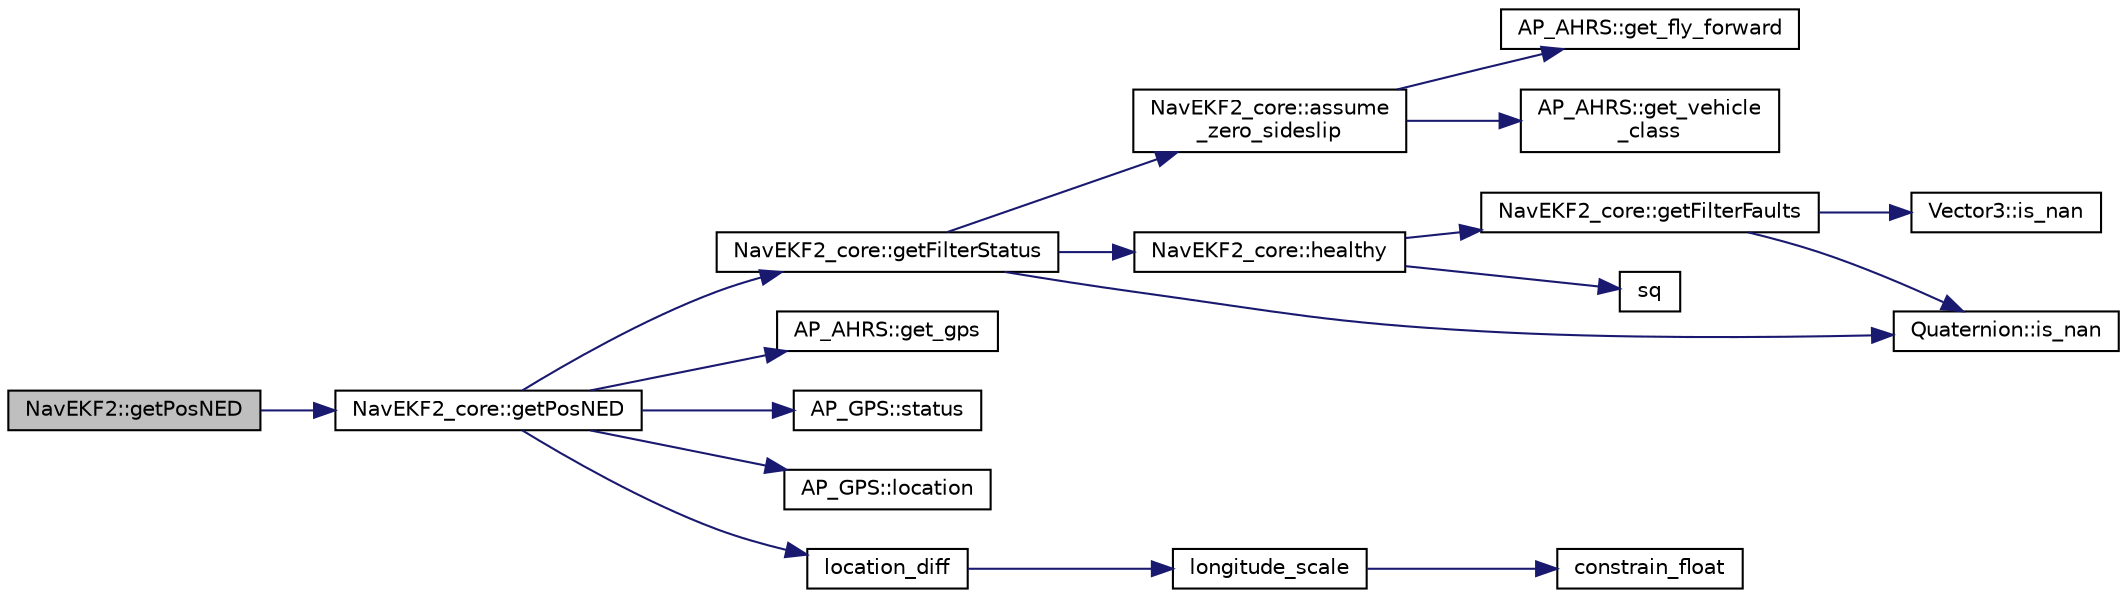 digraph "NavEKF2::getPosNED"
{
 // INTERACTIVE_SVG=YES
  edge [fontname="Helvetica",fontsize="10",labelfontname="Helvetica",labelfontsize="10"];
  node [fontname="Helvetica",fontsize="10",shape=record];
  rankdir="LR";
  Node1 [label="NavEKF2::getPosNED",height=0.2,width=0.4,color="black", fillcolor="grey75", style="filled", fontcolor="black"];
  Node1 -> Node2 [color="midnightblue",fontsize="10",style="solid",fontname="Helvetica"];
  Node2 [label="NavEKF2_core::getPosNED",height=0.2,width=0.4,color="black", fillcolor="white", style="filled",URL="$classNavEKF2__core.html#a75c69eecb8e29eb0d7e4f82d162d558d"];
  Node2 -> Node3 [color="midnightblue",fontsize="10",style="solid",fontname="Helvetica"];
  Node3 [label="NavEKF2_core::getFilterStatus",height=0.2,width=0.4,color="black", fillcolor="white", style="filled",URL="$classNavEKF2__core.html#ad4f2ea16a720f6c68299e37ccfb95b3b"];
  Node3 -> Node4 [color="midnightblue",fontsize="10",style="solid",fontname="Helvetica"];
  Node4 [label="NavEKF2_core::assume\l_zero_sideslip",height=0.2,width=0.4,color="black", fillcolor="white", style="filled",URL="$classNavEKF2__core.html#a993eaf726b21e866fe2ae2f9e44c54e1"];
  Node4 -> Node5 [color="midnightblue",fontsize="10",style="solid",fontname="Helvetica"];
  Node5 [label="AP_AHRS::get_fly_forward",height=0.2,width=0.4,color="black", fillcolor="white", style="filled",URL="$classAP__AHRS.html#a6120b45de751ab784fdfdd04f437b44e"];
  Node4 -> Node6 [color="midnightblue",fontsize="10",style="solid",fontname="Helvetica"];
  Node6 [label="AP_AHRS::get_vehicle\l_class",height=0.2,width=0.4,color="black", fillcolor="white", style="filled",URL="$classAP__AHRS.html#a91a73986f61cc338a22047e34230cbb2"];
  Node3 -> Node7 [color="midnightblue",fontsize="10",style="solid",fontname="Helvetica"];
  Node7 [label="NavEKF2_core::healthy",height=0.2,width=0.4,color="black", fillcolor="white", style="filled",URL="$classNavEKF2__core.html#a8d067b6e795bb3781dbed07d35bf21cc"];
  Node7 -> Node8 [color="midnightblue",fontsize="10",style="solid",fontname="Helvetica"];
  Node8 [label="NavEKF2_core::getFilterFaults",height=0.2,width=0.4,color="black", fillcolor="white", style="filled",URL="$classNavEKF2__core.html#a88ad16f91da0f6e7125c799c8da17214"];
  Node8 -> Node9 [color="midnightblue",fontsize="10",style="solid",fontname="Helvetica"];
  Node9 [label="Quaternion::is_nan",height=0.2,width=0.4,color="black", fillcolor="white", style="filled",URL="$classQuaternion.html#aa3036ce97bb5a7394a2d65edecd8f1ab"];
  Node8 -> Node10 [color="midnightblue",fontsize="10",style="solid",fontname="Helvetica"];
  Node10 [label="Vector3::is_nan",height=0.2,width=0.4,color="black", fillcolor="white", style="filled",URL="$classVector3.html#a076ee3d40e645623b54650cca5ae6df7"];
  Node7 -> Node11 [color="midnightblue",fontsize="10",style="solid",fontname="Helvetica"];
  Node11 [label="sq",height=0.2,width=0.4,color="black", fillcolor="white", style="filled",URL="$AP__Math_8h.html#a00f57739f8671cb41eae08a51b7cbf7c"];
  Node3 -> Node9 [color="midnightblue",fontsize="10",style="solid",fontname="Helvetica"];
  Node2 -> Node12 [color="midnightblue",fontsize="10",style="solid",fontname="Helvetica"];
  Node12 [label="AP_AHRS::get_gps",height=0.2,width=0.4,color="black", fillcolor="white", style="filled",URL="$classAP__AHRS.html#a3316284b2bf12b8db1b4a39539799efc"];
  Node2 -> Node13 [color="midnightblue",fontsize="10",style="solid",fontname="Helvetica"];
  Node13 [label="AP_GPS::status",height=0.2,width=0.4,color="black", fillcolor="white", style="filled",URL="$classAP__GPS.html#a9093c8cf1d5a78ccd8677229bb314d37",tooltip="Query GPS status. "];
  Node2 -> Node14 [color="midnightblue",fontsize="10",style="solid",fontname="Helvetica"];
  Node14 [label="AP_GPS::location",height=0.2,width=0.4,color="black", fillcolor="white", style="filled",URL="$classAP__GPS.html#a2ca8a9bad47faad1baeb09e124979022"];
  Node2 -> Node15 [color="midnightblue",fontsize="10",style="solid",fontname="Helvetica"];
  Node15 [label="location_diff",height=0.2,width=0.4,color="black", fillcolor="white", style="filled",URL="$AP__Math_8h.html#a527b26472ed6f2e0c141e109a0722a0a"];
  Node15 -> Node16 [color="midnightblue",fontsize="10",style="solid",fontname="Helvetica"];
  Node16 [label="longitude_scale",height=0.2,width=0.4,color="black", fillcolor="white", style="filled",URL="$location_8cpp.html#ad2368c582f3e0c135e2a74772f4db61a"];
  Node16 -> Node17 [color="midnightblue",fontsize="10",style="solid",fontname="Helvetica"];
  Node17 [label="constrain_float",height=0.2,width=0.4,color="black", fillcolor="white", style="filled",URL="$AP__Math_8h.html#a27149a7dfbb14319088e8332705c0046"];
}

